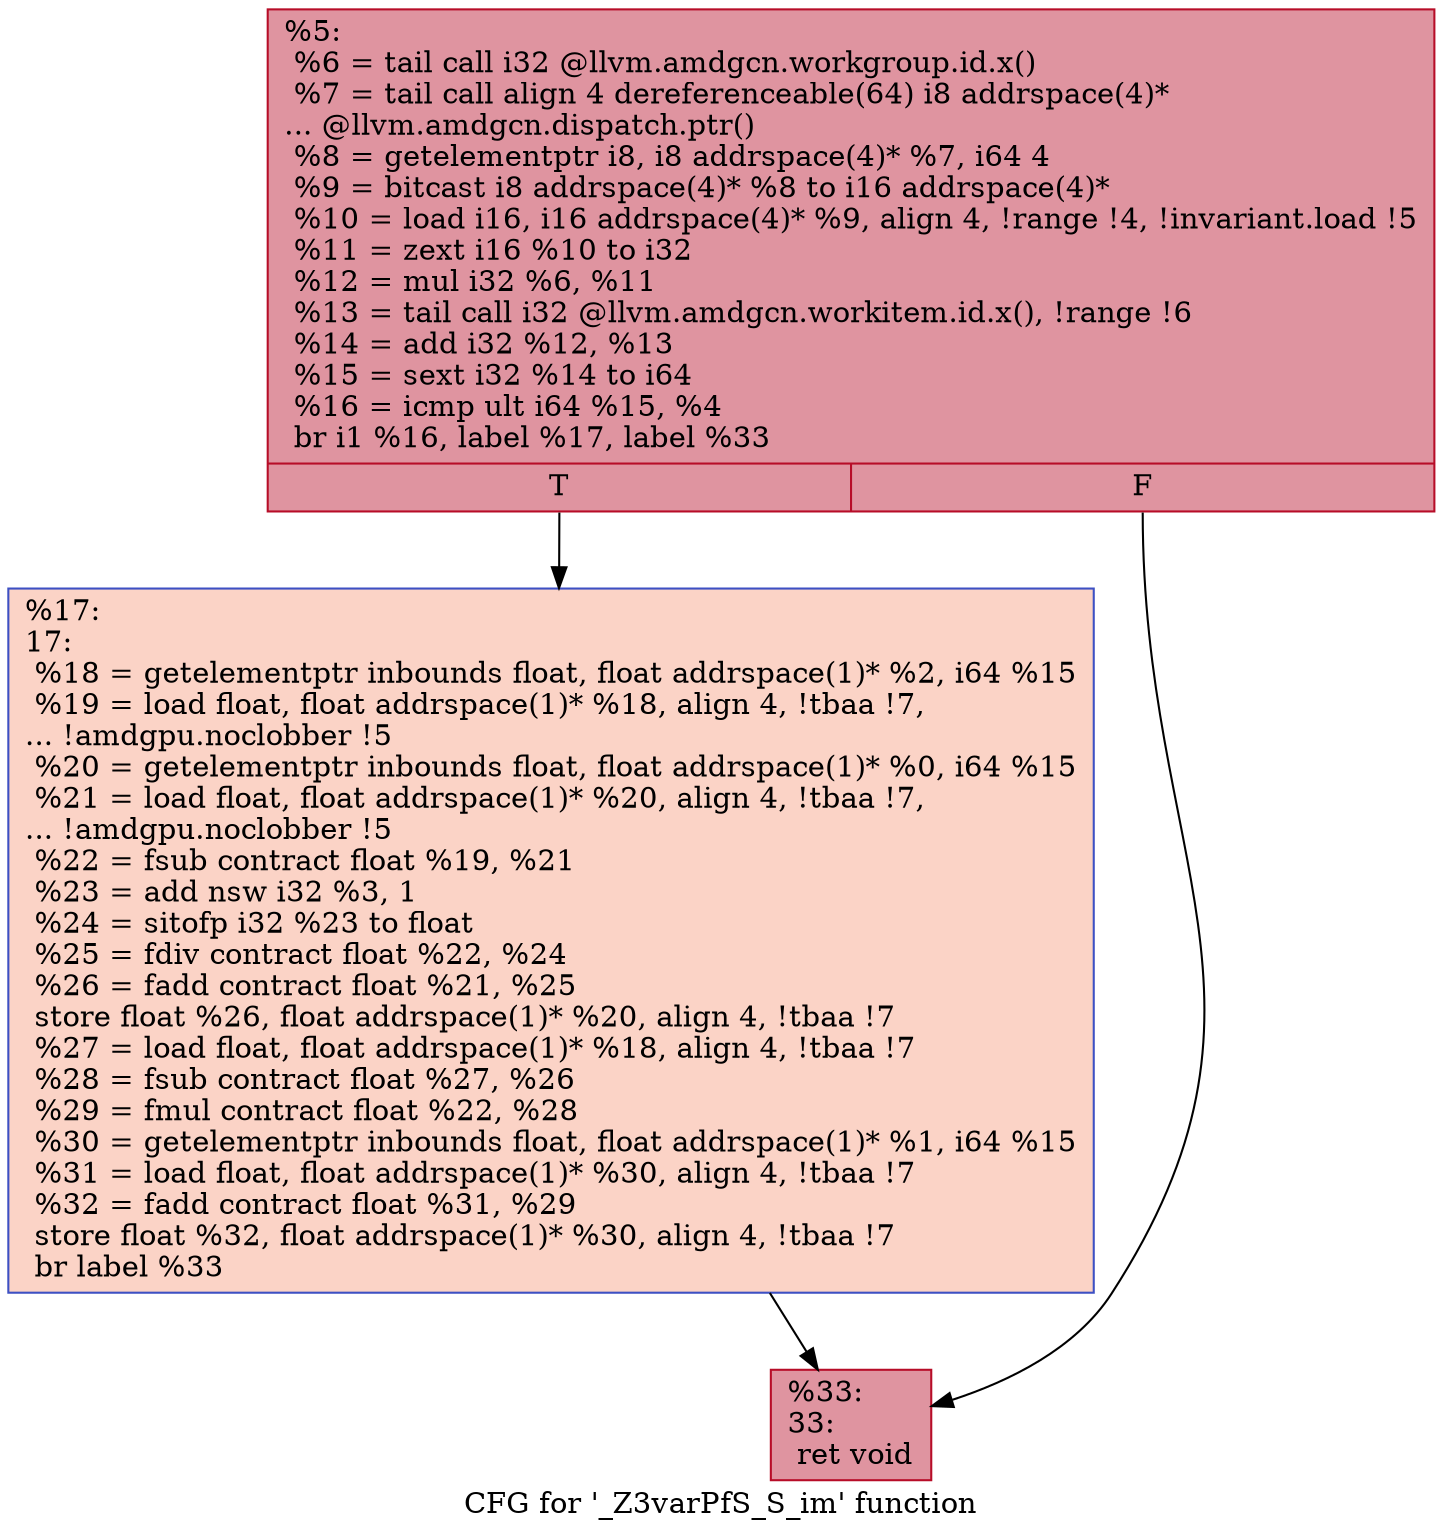 digraph "CFG for '_Z3varPfS_S_im' function" {
	label="CFG for '_Z3varPfS_S_im' function";

	Node0x5af3280 [shape=record,color="#b70d28ff", style=filled, fillcolor="#b70d2870",label="{%5:\l  %6 = tail call i32 @llvm.amdgcn.workgroup.id.x()\l  %7 = tail call align 4 dereferenceable(64) i8 addrspace(4)*\l... @llvm.amdgcn.dispatch.ptr()\l  %8 = getelementptr i8, i8 addrspace(4)* %7, i64 4\l  %9 = bitcast i8 addrspace(4)* %8 to i16 addrspace(4)*\l  %10 = load i16, i16 addrspace(4)* %9, align 4, !range !4, !invariant.load !5\l  %11 = zext i16 %10 to i32\l  %12 = mul i32 %6, %11\l  %13 = tail call i32 @llvm.amdgcn.workitem.id.x(), !range !6\l  %14 = add i32 %12, %13\l  %15 = sext i32 %14 to i64\l  %16 = icmp ult i64 %15, %4\l  br i1 %16, label %17, label %33\l|{<s0>T|<s1>F}}"];
	Node0x5af3280:s0 -> Node0x5af3db0;
	Node0x5af3280:s1 -> Node0x5af5300;
	Node0x5af3db0 [shape=record,color="#3d50c3ff", style=filled, fillcolor="#f59c7d70",label="{%17:\l17:                                               \l  %18 = getelementptr inbounds float, float addrspace(1)* %2, i64 %15\l  %19 = load float, float addrspace(1)* %18, align 4, !tbaa !7,\l... !amdgpu.noclobber !5\l  %20 = getelementptr inbounds float, float addrspace(1)* %0, i64 %15\l  %21 = load float, float addrspace(1)* %20, align 4, !tbaa !7,\l... !amdgpu.noclobber !5\l  %22 = fsub contract float %19, %21\l  %23 = add nsw i32 %3, 1\l  %24 = sitofp i32 %23 to float\l  %25 = fdiv contract float %22, %24\l  %26 = fadd contract float %21, %25\l  store float %26, float addrspace(1)* %20, align 4, !tbaa !7\l  %27 = load float, float addrspace(1)* %18, align 4, !tbaa !7\l  %28 = fsub contract float %27, %26\l  %29 = fmul contract float %22, %28\l  %30 = getelementptr inbounds float, float addrspace(1)* %1, i64 %15\l  %31 = load float, float addrspace(1)* %30, align 4, !tbaa !7\l  %32 = fadd contract float %31, %29\l  store float %32, float addrspace(1)* %30, align 4, !tbaa !7\l  br label %33\l}"];
	Node0x5af3db0 -> Node0x5af5300;
	Node0x5af5300 [shape=record,color="#b70d28ff", style=filled, fillcolor="#b70d2870",label="{%33:\l33:                                               \l  ret void\l}"];
}
